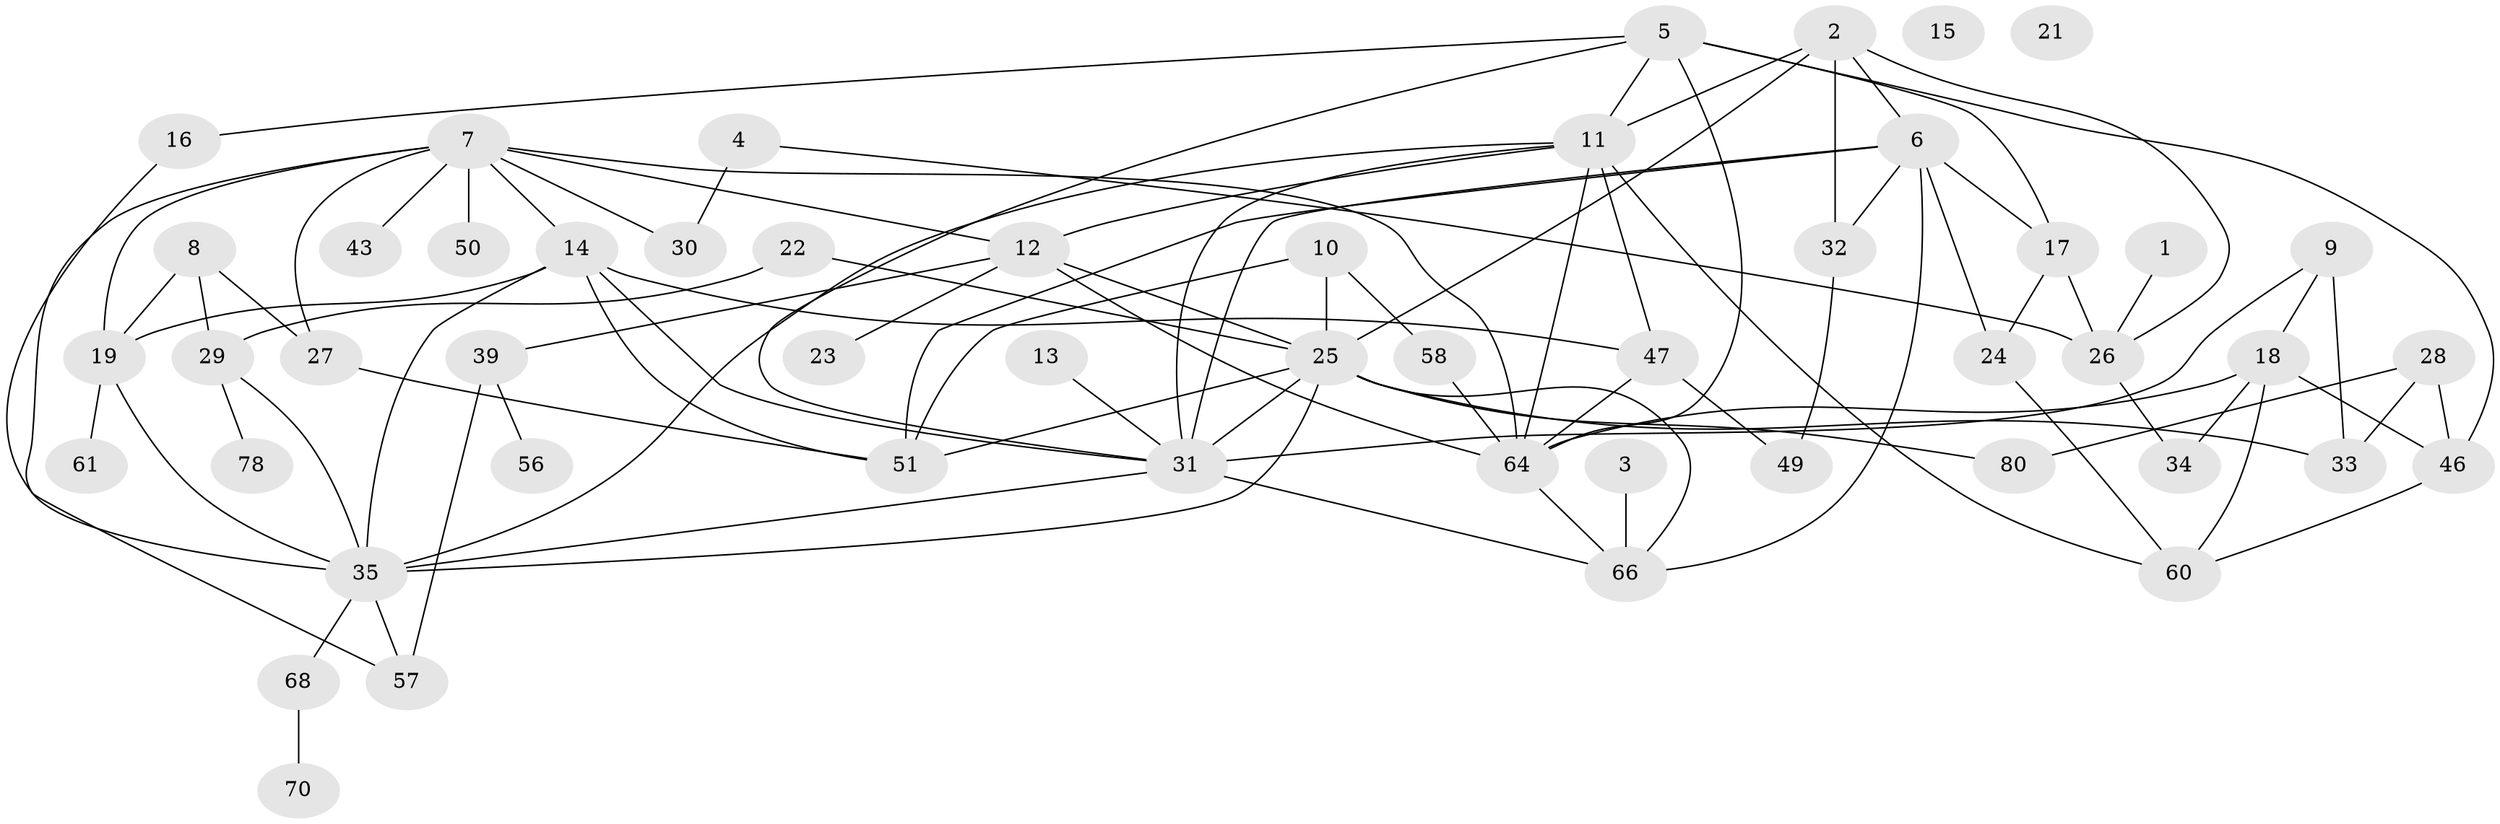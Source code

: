 // original degree distribution, {1: 0.1728395061728395, 5: 0.06172839506172839, 2: 0.2716049382716049, 4: 0.1728395061728395, 9: 0.024691358024691357, 3: 0.18518518518518517, 6: 0.06172839506172839, 0: 0.024691358024691357, 7: 0.024691358024691357}
// Generated by graph-tools (version 1.1) at 2025/41/03/06/25 10:41:24]
// undirected, 52 vertices, 93 edges
graph export_dot {
graph [start="1"]
  node [color=gray90,style=filled];
  1;
  2 [super="+67"];
  3;
  4;
  5 [super="+37"];
  6 [super="+62"];
  7 [super="+71"];
  8 [super="+41"];
  9 [super="+52"];
  10 [super="+74"];
  11 [super="+63"];
  12 [super="+40"];
  13;
  14 [super="+20"];
  15;
  16;
  17 [super="+59"];
  18 [super="+81"];
  19;
  21;
  22 [super="+42"];
  23;
  24 [super="+53"];
  25 [super="+54"];
  26 [super="+48"];
  27 [super="+36"];
  28 [super="+65"];
  29 [super="+79"];
  30 [super="+44"];
  31 [super="+77"];
  32 [super="+55"];
  33 [super="+75"];
  34 [super="+45"];
  35 [super="+38"];
  39 [super="+72"];
  43;
  46 [super="+69"];
  47;
  49;
  50;
  51;
  56;
  57;
  58;
  60;
  61;
  64 [super="+73"];
  66 [super="+76"];
  68;
  70;
  78;
  80;
  1 -- 26;
  2 -- 6;
  2 -- 11;
  2 -- 32;
  2 -- 25;
  2 -- 26;
  3 -- 66;
  4 -- 30;
  4 -- 26;
  5 -- 16;
  5 -- 11;
  5 -- 46;
  5 -- 64;
  5 -- 17;
  5 -- 31;
  6 -- 51;
  6 -- 32;
  6 -- 17;
  6 -- 66;
  6 -- 24 [weight=2];
  6 -- 31;
  7 -- 12;
  7 -- 19;
  7 -- 27;
  7 -- 43;
  7 -- 50;
  7 -- 57;
  7 -- 14;
  7 -- 64;
  7 -- 30;
  8 -- 19;
  8 -- 29;
  8 -- 27;
  9 -- 31;
  9 -- 33;
  9 -- 18;
  10 -- 51;
  10 -- 58;
  10 -- 25;
  11 -- 60;
  11 -- 64;
  11 -- 12;
  11 -- 31;
  11 -- 47;
  11 -- 35;
  12 -- 25;
  12 -- 39;
  12 -- 64;
  12 -- 23;
  13 -- 31;
  14 -- 19;
  14 -- 47;
  14 -- 51;
  14 -- 31;
  14 -- 35;
  16 -- 35;
  17 -- 24;
  17 -- 26;
  18 -- 60;
  18 -- 34;
  18 -- 64;
  18 -- 46;
  19 -- 35;
  19 -- 61;
  22 -- 25;
  22 -- 29;
  24 -- 60;
  25 -- 33;
  25 -- 66;
  25 -- 80;
  25 -- 35;
  25 -- 51;
  25 -- 31;
  26 -- 34;
  27 -- 51;
  28 -- 46;
  28 -- 80;
  28 -- 33;
  29 -- 78;
  29 -- 35;
  31 -- 35;
  31 -- 66;
  32 -- 49;
  35 -- 68;
  35 -- 57;
  39 -- 56;
  39 -- 57;
  46 -- 60;
  47 -- 49;
  47 -- 64;
  58 -- 64;
  64 -- 66;
  68 -- 70;
}

